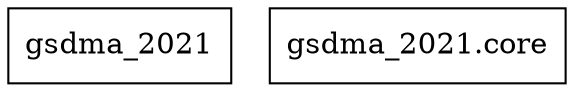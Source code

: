 digraph "packages_uml_gsdma_2021" {
rankdir=BT
charset="utf-8"
"gsdma_2021" [color="black", label="gsdma_2021", shape="box", style="solid"];
"gsdma_2021.core" [color="black", label="gsdma_2021.core", shape="box", style="solid"];
}
